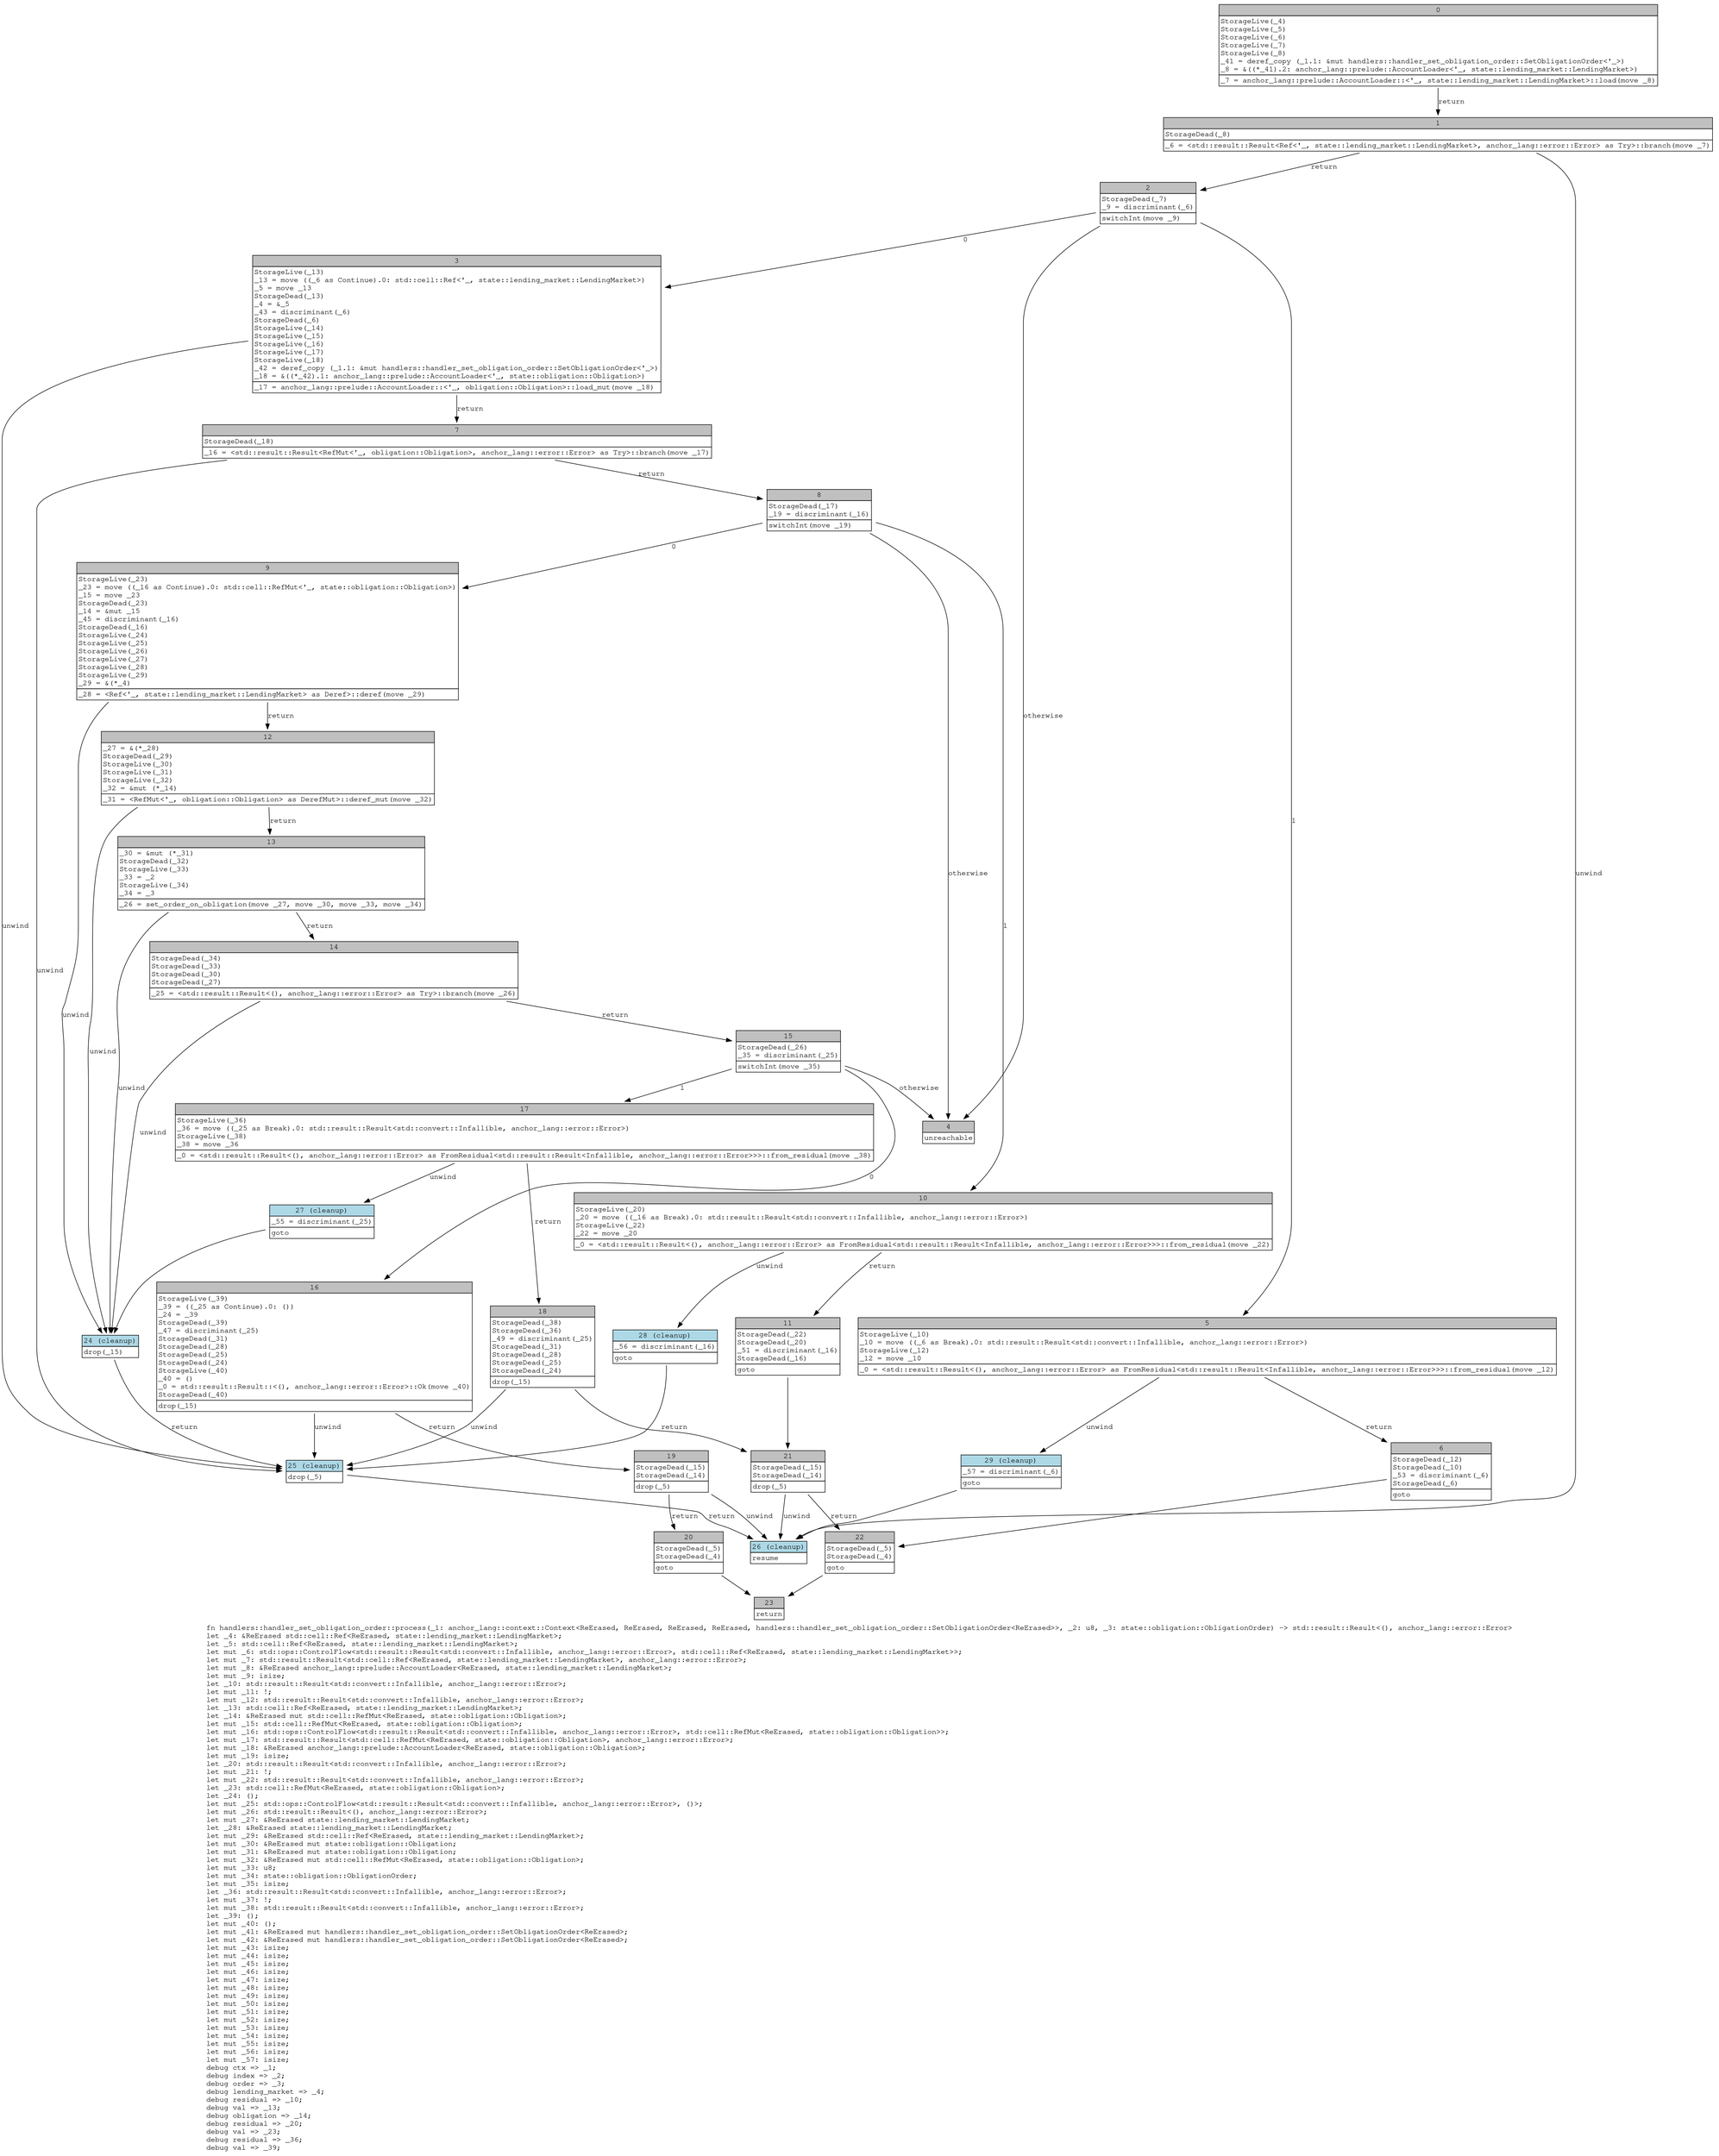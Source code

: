 digraph Mir_0_637 {
    graph [fontname="Courier, monospace"];
    node [fontname="Courier, monospace"];
    edge [fontname="Courier, monospace"];
    label=<fn handlers::handler_set_obligation_order::process(_1: anchor_lang::context::Context&lt;ReErased, ReErased, ReErased, ReErased, handlers::handler_set_obligation_order::SetObligationOrder&lt;ReErased&gt;&gt;, _2: u8, _3: state::obligation::ObligationOrder) -&gt; std::result::Result&lt;(), anchor_lang::error::Error&gt;<br align="left"/>let _4: &amp;ReErased std::cell::Ref&lt;ReErased, state::lending_market::LendingMarket&gt;;<br align="left"/>let _5: std::cell::Ref&lt;ReErased, state::lending_market::LendingMarket&gt;;<br align="left"/>let mut _6: std::ops::ControlFlow&lt;std::result::Result&lt;std::convert::Infallible, anchor_lang::error::Error&gt;, std::cell::Ref&lt;ReErased, state::lending_market::LendingMarket&gt;&gt;;<br align="left"/>let mut _7: std::result::Result&lt;std::cell::Ref&lt;ReErased, state::lending_market::LendingMarket&gt;, anchor_lang::error::Error&gt;;<br align="left"/>let mut _8: &amp;ReErased anchor_lang::prelude::AccountLoader&lt;ReErased, state::lending_market::LendingMarket&gt;;<br align="left"/>let mut _9: isize;<br align="left"/>let _10: std::result::Result&lt;std::convert::Infallible, anchor_lang::error::Error&gt;;<br align="left"/>let mut _11: !;<br align="left"/>let mut _12: std::result::Result&lt;std::convert::Infallible, anchor_lang::error::Error&gt;;<br align="left"/>let _13: std::cell::Ref&lt;ReErased, state::lending_market::LendingMarket&gt;;<br align="left"/>let _14: &amp;ReErased mut std::cell::RefMut&lt;ReErased, state::obligation::Obligation&gt;;<br align="left"/>let mut _15: std::cell::RefMut&lt;ReErased, state::obligation::Obligation&gt;;<br align="left"/>let mut _16: std::ops::ControlFlow&lt;std::result::Result&lt;std::convert::Infallible, anchor_lang::error::Error&gt;, std::cell::RefMut&lt;ReErased, state::obligation::Obligation&gt;&gt;;<br align="left"/>let mut _17: std::result::Result&lt;std::cell::RefMut&lt;ReErased, state::obligation::Obligation&gt;, anchor_lang::error::Error&gt;;<br align="left"/>let mut _18: &amp;ReErased anchor_lang::prelude::AccountLoader&lt;ReErased, state::obligation::Obligation&gt;;<br align="left"/>let mut _19: isize;<br align="left"/>let _20: std::result::Result&lt;std::convert::Infallible, anchor_lang::error::Error&gt;;<br align="left"/>let mut _21: !;<br align="left"/>let mut _22: std::result::Result&lt;std::convert::Infallible, anchor_lang::error::Error&gt;;<br align="left"/>let _23: std::cell::RefMut&lt;ReErased, state::obligation::Obligation&gt;;<br align="left"/>let _24: ();<br align="left"/>let mut _25: std::ops::ControlFlow&lt;std::result::Result&lt;std::convert::Infallible, anchor_lang::error::Error&gt;, ()&gt;;<br align="left"/>let mut _26: std::result::Result&lt;(), anchor_lang::error::Error&gt;;<br align="left"/>let mut _27: &amp;ReErased state::lending_market::LendingMarket;<br align="left"/>let _28: &amp;ReErased state::lending_market::LendingMarket;<br align="left"/>let mut _29: &amp;ReErased std::cell::Ref&lt;ReErased, state::lending_market::LendingMarket&gt;;<br align="left"/>let mut _30: &amp;ReErased mut state::obligation::Obligation;<br align="left"/>let mut _31: &amp;ReErased mut state::obligation::Obligation;<br align="left"/>let mut _32: &amp;ReErased mut std::cell::RefMut&lt;ReErased, state::obligation::Obligation&gt;;<br align="left"/>let mut _33: u8;<br align="left"/>let mut _34: state::obligation::ObligationOrder;<br align="left"/>let mut _35: isize;<br align="left"/>let _36: std::result::Result&lt;std::convert::Infallible, anchor_lang::error::Error&gt;;<br align="left"/>let mut _37: !;<br align="left"/>let mut _38: std::result::Result&lt;std::convert::Infallible, anchor_lang::error::Error&gt;;<br align="left"/>let _39: ();<br align="left"/>let mut _40: ();<br align="left"/>let mut _41: &amp;ReErased mut handlers::handler_set_obligation_order::SetObligationOrder&lt;ReErased&gt;;<br align="left"/>let mut _42: &amp;ReErased mut handlers::handler_set_obligation_order::SetObligationOrder&lt;ReErased&gt;;<br align="left"/>let mut _43: isize;<br align="left"/>let mut _44: isize;<br align="left"/>let mut _45: isize;<br align="left"/>let mut _46: isize;<br align="left"/>let mut _47: isize;<br align="left"/>let mut _48: isize;<br align="left"/>let mut _49: isize;<br align="left"/>let mut _50: isize;<br align="left"/>let mut _51: isize;<br align="left"/>let mut _52: isize;<br align="left"/>let mut _53: isize;<br align="left"/>let mut _54: isize;<br align="left"/>let mut _55: isize;<br align="left"/>let mut _56: isize;<br align="left"/>let mut _57: isize;<br align="left"/>debug ctx =&gt; _1;<br align="left"/>debug index =&gt; _2;<br align="left"/>debug order =&gt; _3;<br align="left"/>debug lending_market =&gt; _4;<br align="left"/>debug residual =&gt; _10;<br align="left"/>debug val =&gt; _13;<br align="left"/>debug obligation =&gt; _14;<br align="left"/>debug residual =&gt; _20;<br align="left"/>debug val =&gt; _23;<br align="left"/>debug residual =&gt; _36;<br align="left"/>debug val =&gt; _39;<br align="left"/>>;
    bb0__0_637 [shape="none", label=<<table border="0" cellborder="1" cellspacing="0"><tr><td bgcolor="gray" align="center" colspan="1">0</td></tr><tr><td align="left" balign="left">StorageLive(_4)<br/>StorageLive(_5)<br/>StorageLive(_6)<br/>StorageLive(_7)<br/>StorageLive(_8)<br/>_41 = deref_copy (_1.1: &amp;mut handlers::handler_set_obligation_order::SetObligationOrder&lt;'_&gt;)<br/>_8 = &amp;((*_41).2: anchor_lang::prelude::AccountLoader&lt;'_, state::lending_market::LendingMarket&gt;)<br/></td></tr><tr><td align="left">_7 = anchor_lang::prelude::AccountLoader::&lt;'_, state::lending_market::LendingMarket&gt;::load(move _8)</td></tr></table>>];
    bb1__0_637 [shape="none", label=<<table border="0" cellborder="1" cellspacing="0"><tr><td bgcolor="gray" align="center" colspan="1">1</td></tr><tr><td align="left" balign="left">StorageDead(_8)<br/></td></tr><tr><td align="left">_6 = &lt;std::result::Result&lt;Ref&lt;'_, state::lending_market::LendingMarket&gt;, anchor_lang::error::Error&gt; as Try&gt;::branch(move _7)</td></tr></table>>];
    bb2__0_637 [shape="none", label=<<table border="0" cellborder="1" cellspacing="0"><tr><td bgcolor="gray" align="center" colspan="1">2</td></tr><tr><td align="left" balign="left">StorageDead(_7)<br/>_9 = discriminant(_6)<br/></td></tr><tr><td align="left">switchInt(move _9)</td></tr></table>>];
    bb3__0_637 [shape="none", label=<<table border="0" cellborder="1" cellspacing="0"><tr><td bgcolor="gray" align="center" colspan="1">3</td></tr><tr><td align="left" balign="left">StorageLive(_13)<br/>_13 = move ((_6 as Continue).0: std::cell::Ref&lt;'_, state::lending_market::LendingMarket&gt;)<br/>_5 = move _13<br/>StorageDead(_13)<br/>_4 = &amp;_5<br/>_43 = discriminant(_6)<br/>StorageDead(_6)<br/>StorageLive(_14)<br/>StorageLive(_15)<br/>StorageLive(_16)<br/>StorageLive(_17)<br/>StorageLive(_18)<br/>_42 = deref_copy (_1.1: &amp;mut handlers::handler_set_obligation_order::SetObligationOrder&lt;'_&gt;)<br/>_18 = &amp;((*_42).1: anchor_lang::prelude::AccountLoader&lt;'_, state::obligation::Obligation&gt;)<br/></td></tr><tr><td align="left">_17 = anchor_lang::prelude::AccountLoader::&lt;'_, obligation::Obligation&gt;::load_mut(move _18)</td></tr></table>>];
    bb4__0_637 [shape="none", label=<<table border="0" cellborder="1" cellspacing="0"><tr><td bgcolor="gray" align="center" colspan="1">4</td></tr><tr><td align="left">unreachable</td></tr></table>>];
    bb5__0_637 [shape="none", label=<<table border="0" cellborder="1" cellspacing="0"><tr><td bgcolor="gray" align="center" colspan="1">5</td></tr><tr><td align="left" balign="left">StorageLive(_10)<br/>_10 = move ((_6 as Break).0: std::result::Result&lt;std::convert::Infallible, anchor_lang::error::Error&gt;)<br/>StorageLive(_12)<br/>_12 = move _10<br/></td></tr><tr><td align="left">_0 = &lt;std::result::Result&lt;(), anchor_lang::error::Error&gt; as FromResidual&lt;std::result::Result&lt;Infallible, anchor_lang::error::Error&gt;&gt;&gt;::from_residual(move _12)</td></tr></table>>];
    bb6__0_637 [shape="none", label=<<table border="0" cellborder="1" cellspacing="0"><tr><td bgcolor="gray" align="center" colspan="1">6</td></tr><tr><td align="left" balign="left">StorageDead(_12)<br/>StorageDead(_10)<br/>_53 = discriminant(_6)<br/>StorageDead(_6)<br/></td></tr><tr><td align="left">goto</td></tr></table>>];
    bb7__0_637 [shape="none", label=<<table border="0" cellborder="1" cellspacing="0"><tr><td bgcolor="gray" align="center" colspan="1">7</td></tr><tr><td align="left" balign="left">StorageDead(_18)<br/></td></tr><tr><td align="left">_16 = &lt;std::result::Result&lt;RefMut&lt;'_, obligation::Obligation&gt;, anchor_lang::error::Error&gt; as Try&gt;::branch(move _17)</td></tr></table>>];
    bb8__0_637 [shape="none", label=<<table border="0" cellborder="1" cellspacing="0"><tr><td bgcolor="gray" align="center" colspan="1">8</td></tr><tr><td align="left" balign="left">StorageDead(_17)<br/>_19 = discriminant(_16)<br/></td></tr><tr><td align="left">switchInt(move _19)</td></tr></table>>];
    bb9__0_637 [shape="none", label=<<table border="0" cellborder="1" cellspacing="0"><tr><td bgcolor="gray" align="center" colspan="1">9</td></tr><tr><td align="left" balign="left">StorageLive(_23)<br/>_23 = move ((_16 as Continue).0: std::cell::RefMut&lt;'_, state::obligation::Obligation&gt;)<br/>_15 = move _23<br/>StorageDead(_23)<br/>_14 = &amp;mut _15<br/>_45 = discriminant(_16)<br/>StorageDead(_16)<br/>StorageLive(_24)<br/>StorageLive(_25)<br/>StorageLive(_26)<br/>StorageLive(_27)<br/>StorageLive(_28)<br/>StorageLive(_29)<br/>_29 = &amp;(*_4)<br/></td></tr><tr><td align="left">_28 = &lt;Ref&lt;'_, state::lending_market::LendingMarket&gt; as Deref&gt;::deref(move _29)</td></tr></table>>];
    bb10__0_637 [shape="none", label=<<table border="0" cellborder="1" cellspacing="0"><tr><td bgcolor="gray" align="center" colspan="1">10</td></tr><tr><td align="left" balign="left">StorageLive(_20)<br/>_20 = move ((_16 as Break).0: std::result::Result&lt;std::convert::Infallible, anchor_lang::error::Error&gt;)<br/>StorageLive(_22)<br/>_22 = move _20<br/></td></tr><tr><td align="left">_0 = &lt;std::result::Result&lt;(), anchor_lang::error::Error&gt; as FromResidual&lt;std::result::Result&lt;Infallible, anchor_lang::error::Error&gt;&gt;&gt;::from_residual(move _22)</td></tr></table>>];
    bb11__0_637 [shape="none", label=<<table border="0" cellborder="1" cellspacing="0"><tr><td bgcolor="gray" align="center" colspan="1">11</td></tr><tr><td align="left" balign="left">StorageDead(_22)<br/>StorageDead(_20)<br/>_51 = discriminant(_16)<br/>StorageDead(_16)<br/></td></tr><tr><td align="left">goto</td></tr></table>>];
    bb12__0_637 [shape="none", label=<<table border="0" cellborder="1" cellspacing="0"><tr><td bgcolor="gray" align="center" colspan="1">12</td></tr><tr><td align="left" balign="left">_27 = &amp;(*_28)<br/>StorageDead(_29)<br/>StorageLive(_30)<br/>StorageLive(_31)<br/>StorageLive(_32)<br/>_32 = &amp;mut (*_14)<br/></td></tr><tr><td align="left">_31 = &lt;RefMut&lt;'_, obligation::Obligation&gt; as DerefMut&gt;::deref_mut(move _32)</td></tr></table>>];
    bb13__0_637 [shape="none", label=<<table border="0" cellborder="1" cellspacing="0"><tr><td bgcolor="gray" align="center" colspan="1">13</td></tr><tr><td align="left" balign="left">_30 = &amp;mut (*_31)<br/>StorageDead(_32)<br/>StorageLive(_33)<br/>_33 = _2<br/>StorageLive(_34)<br/>_34 = _3<br/></td></tr><tr><td align="left">_26 = set_order_on_obligation(move _27, move _30, move _33, move _34)</td></tr></table>>];
    bb14__0_637 [shape="none", label=<<table border="0" cellborder="1" cellspacing="0"><tr><td bgcolor="gray" align="center" colspan="1">14</td></tr><tr><td align="left" balign="left">StorageDead(_34)<br/>StorageDead(_33)<br/>StorageDead(_30)<br/>StorageDead(_27)<br/></td></tr><tr><td align="left">_25 = &lt;std::result::Result&lt;(), anchor_lang::error::Error&gt; as Try&gt;::branch(move _26)</td></tr></table>>];
    bb15__0_637 [shape="none", label=<<table border="0" cellborder="1" cellspacing="0"><tr><td bgcolor="gray" align="center" colspan="1">15</td></tr><tr><td align="left" balign="left">StorageDead(_26)<br/>_35 = discriminant(_25)<br/></td></tr><tr><td align="left">switchInt(move _35)</td></tr></table>>];
    bb16__0_637 [shape="none", label=<<table border="0" cellborder="1" cellspacing="0"><tr><td bgcolor="gray" align="center" colspan="1">16</td></tr><tr><td align="left" balign="left">StorageLive(_39)<br/>_39 = ((_25 as Continue).0: ())<br/>_24 = _39<br/>StorageDead(_39)<br/>_47 = discriminant(_25)<br/>StorageDead(_31)<br/>StorageDead(_28)<br/>StorageDead(_25)<br/>StorageDead(_24)<br/>StorageLive(_40)<br/>_40 = ()<br/>_0 = std::result::Result::&lt;(), anchor_lang::error::Error&gt;::Ok(move _40)<br/>StorageDead(_40)<br/></td></tr><tr><td align="left">drop(_15)</td></tr></table>>];
    bb17__0_637 [shape="none", label=<<table border="0" cellborder="1" cellspacing="0"><tr><td bgcolor="gray" align="center" colspan="1">17</td></tr><tr><td align="left" balign="left">StorageLive(_36)<br/>_36 = move ((_25 as Break).0: std::result::Result&lt;std::convert::Infallible, anchor_lang::error::Error&gt;)<br/>StorageLive(_38)<br/>_38 = move _36<br/></td></tr><tr><td align="left">_0 = &lt;std::result::Result&lt;(), anchor_lang::error::Error&gt; as FromResidual&lt;std::result::Result&lt;Infallible, anchor_lang::error::Error&gt;&gt;&gt;::from_residual(move _38)</td></tr></table>>];
    bb18__0_637 [shape="none", label=<<table border="0" cellborder="1" cellspacing="0"><tr><td bgcolor="gray" align="center" colspan="1">18</td></tr><tr><td align="left" balign="left">StorageDead(_38)<br/>StorageDead(_36)<br/>_49 = discriminant(_25)<br/>StorageDead(_31)<br/>StorageDead(_28)<br/>StorageDead(_25)<br/>StorageDead(_24)<br/></td></tr><tr><td align="left">drop(_15)</td></tr></table>>];
    bb19__0_637 [shape="none", label=<<table border="0" cellborder="1" cellspacing="0"><tr><td bgcolor="gray" align="center" colspan="1">19</td></tr><tr><td align="left" balign="left">StorageDead(_15)<br/>StorageDead(_14)<br/></td></tr><tr><td align="left">drop(_5)</td></tr></table>>];
    bb20__0_637 [shape="none", label=<<table border="0" cellborder="1" cellspacing="0"><tr><td bgcolor="gray" align="center" colspan="1">20</td></tr><tr><td align="left" balign="left">StorageDead(_5)<br/>StorageDead(_4)<br/></td></tr><tr><td align="left">goto</td></tr></table>>];
    bb21__0_637 [shape="none", label=<<table border="0" cellborder="1" cellspacing="0"><tr><td bgcolor="gray" align="center" colspan="1">21</td></tr><tr><td align="left" balign="left">StorageDead(_15)<br/>StorageDead(_14)<br/></td></tr><tr><td align="left">drop(_5)</td></tr></table>>];
    bb22__0_637 [shape="none", label=<<table border="0" cellborder="1" cellspacing="0"><tr><td bgcolor="gray" align="center" colspan="1">22</td></tr><tr><td align="left" balign="left">StorageDead(_5)<br/>StorageDead(_4)<br/></td></tr><tr><td align="left">goto</td></tr></table>>];
    bb23__0_637 [shape="none", label=<<table border="0" cellborder="1" cellspacing="0"><tr><td bgcolor="gray" align="center" colspan="1">23</td></tr><tr><td align="left">return</td></tr></table>>];
    bb24__0_637 [shape="none", label=<<table border="0" cellborder="1" cellspacing="0"><tr><td bgcolor="lightblue" align="center" colspan="1">24 (cleanup)</td></tr><tr><td align="left">drop(_15)</td></tr></table>>];
    bb25__0_637 [shape="none", label=<<table border="0" cellborder="1" cellspacing="0"><tr><td bgcolor="lightblue" align="center" colspan="1">25 (cleanup)</td></tr><tr><td align="left">drop(_5)</td></tr></table>>];
    bb26__0_637 [shape="none", label=<<table border="0" cellborder="1" cellspacing="0"><tr><td bgcolor="lightblue" align="center" colspan="1">26 (cleanup)</td></tr><tr><td align="left">resume</td></tr></table>>];
    bb27__0_637 [shape="none", label=<<table border="0" cellborder="1" cellspacing="0"><tr><td bgcolor="lightblue" align="center" colspan="1">27 (cleanup)</td></tr><tr><td align="left" balign="left">_55 = discriminant(_25)<br/></td></tr><tr><td align="left">goto</td></tr></table>>];
    bb28__0_637 [shape="none", label=<<table border="0" cellborder="1" cellspacing="0"><tr><td bgcolor="lightblue" align="center" colspan="1">28 (cleanup)</td></tr><tr><td align="left" balign="left">_56 = discriminant(_16)<br/></td></tr><tr><td align="left">goto</td></tr></table>>];
    bb29__0_637 [shape="none", label=<<table border="0" cellborder="1" cellspacing="0"><tr><td bgcolor="lightblue" align="center" colspan="1">29 (cleanup)</td></tr><tr><td align="left" balign="left">_57 = discriminant(_6)<br/></td></tr><tr><td align="left">goto</td></tr></table>>];
    bb0__0_637 -> bb1__0_637 [label="return"];
    bb1__0_637 -> bb2__0_637 [label="return"];
    bb1__0_637 -> bb26__0_637 [label="unwind"];
    bb2__0_637 -> bb3__0_637 [label="0"];
    bb2__0_637 -> bb5__0_637 [label="1"];
    bb2__0_637 -> bb4__0_637 [label="otherwise"];
    bb3__0_637 -> bb7__0_637 [label="return"];
    bb3__0_637 -> bb25__0_637 [label="unwind"];
    bb5__0_637 -> bb6__0_637 [label="return"];
    bb5__0_637 -> bb29__0_637 [label="unwind"];
    bb6__0_637 -> bb22__0_637 [label=""];
    bb7__0_637 -> bb8__0_637 [label="return"];
    bb7__0_637 -> bb25__0_637 [label="unwind"];
    bb8__0_637 -> bb9__0_637 [label="0"];
    bb8__0_637 -> bb10__0_637 [label="1"];
    bb8__0_637 -> bb4__0_637 [label="otherwise"];
    bb9__0_637 -> bb12__0_637 [label="return"];
    bb9__0_637 -> bb24__0_637 [label="unwind"];
    bb10__0_637 -> bb11__0_637 [label="return"];
    bb10__0_637 -> bb28__0_637 [label="unwind"];
    bb11__0_637 -> bb21__0_637 [label=""];
    bb12__0_637 -> bb13__0_637 [label="return"];
    bb12__0_637 -> bb24__0_637 [label="unwind"];
    bb13__0_637 -> bb14__0_637 [label="return"];
    bb13__0_637 -> bb24__0_637 [label="unwind"];
    bb14__0_637 -> bb15__0_637 [label="return"];
    bb14__0_637 -> bb24__0_637 [label="unwind"];
    bb15__0_637 -> bb16__0_637 [label="0"];
    bb15__0_637 -> bb17__0_637 [label="1"];
    bb15__0_637 -> bb4__0_637 [label="otherwise"];
    bb16__0_637 -> bb19__0_637 [label="return"];
    bb16__0_637 -> bb25__0_637 [label="unwind"];
    bb17__0_637 -> bb18__0_637 [label="return"];
    bb17__0_637 -> bb27__0_637 [label="unwind"];
    bb18__0_637 -> bb21__0_637 [label="return"];
    bb18__0_637 -> bb25__0_637 [label="unwind"];
    bb19__0_637 -> bb20__0_637 [label="return"];
    bb19__0_637 -> bb26__0_637 [label="unwind"];
    bb20__0_637 -> bb23__0_637 [label=""];
    bb21__0_637 -> bb22__0_637 [label="return"];
    bb21__0_637 -> bb26__0_637 [label="unwind"];
    bb22__0_637 -> bb23__0_637 [label=""];
    bb24__0_637 -> bb25__0_637 [label="return"];
    bb25__0_637 -> bb26__0_637 [label="return"];
    bb27__0_637 -> bb24__0_637 [label=""];
    bb28__0_637 -> bb25__0_637 [label=""];
    bb29__0_637 -> bb26__0_637 [label=""];
}
